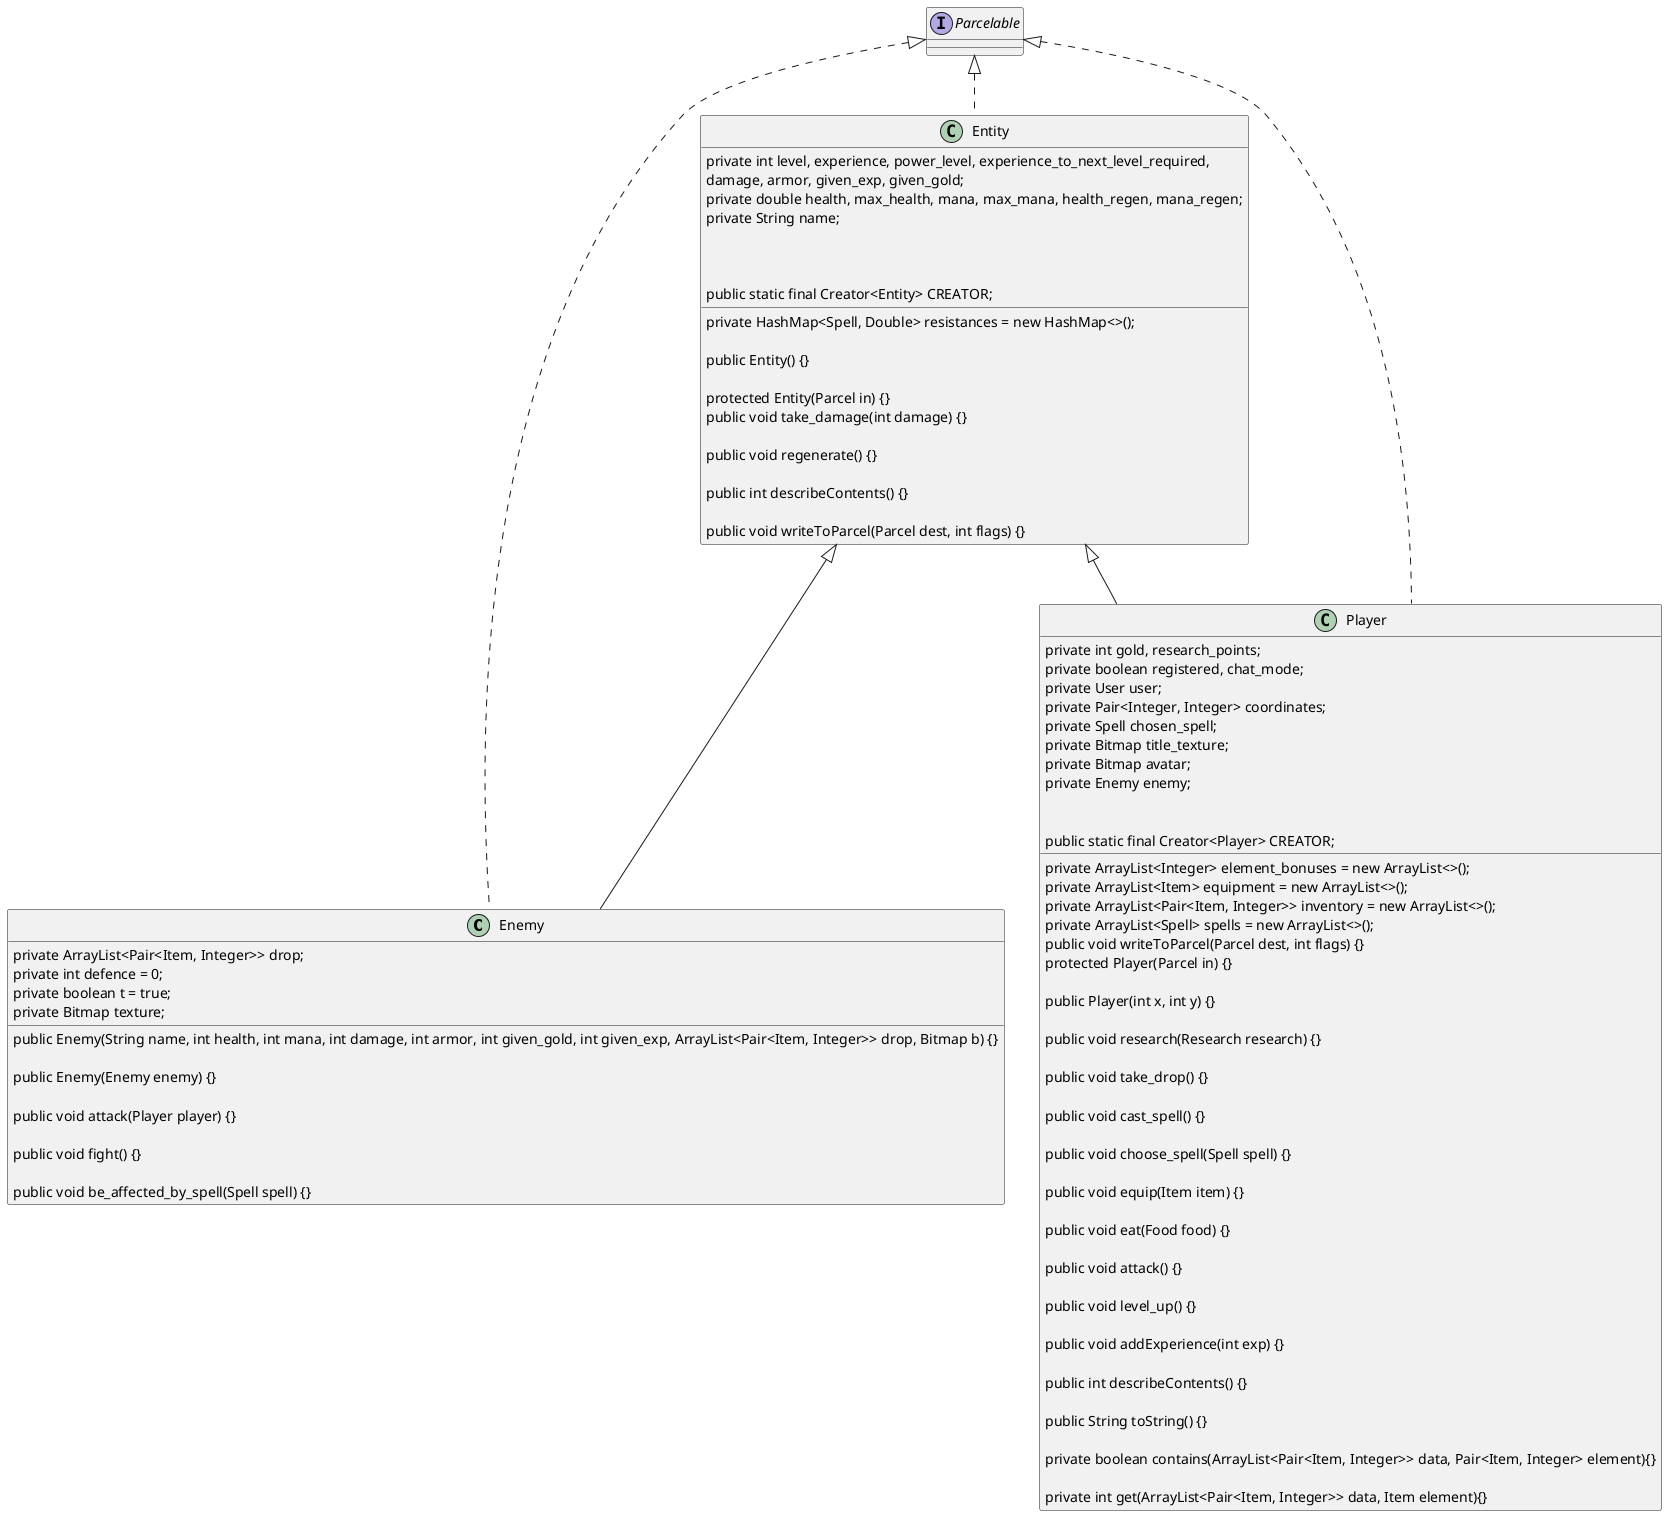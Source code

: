 @startuml
'https://plantuml.com/class-diagram
class Enemy extends Entity implements Parcelable {
    private ArrayList<Pair<Item, Integer>> drop;
    private int defence = 0;
    private boolean t = true;
    private Bitmap texture;

    public Enemy(String name, int health, int mana, int damage, int armor, int given_gold, int given_exp, ArrayList<Pair<Item, Integer>> drop, Bitmap b) {}

    public Enemy(Enemy enemy) {}

    public void attack(Player player) {}

    public void fight() {}

    public void be_affected_by_spell(Spell spell) {}
}

class Entity implements Parcelable {
    private int level, experience, power_level, experience_to_next_level_required,
            damage, armor, given_exp, given_gold;
    private double health, max_health, mana, max_mana, health_regen, mana_regen;
    private String name;
    private HashMap<Spell, Double> resistances = new HashMap<>();

    public Entity() {}

    protected Entity(Parcel in) {}

    public static final Creator<Entity> CREATOR;

    public void take_damage(int damage) {}

    public void regenerate() {}

    public int describeContents() {}

    public void writeToParcel(Parcel dest, int flags) {}
}

class Player extends Entity implements Parcelable {

    private int gold, research_points;
    private boolean registered, chat_mode;
    private User user;
    private ArrayList<Integer> element_bonuses = new ArrayList<>();
    private ArrayList<Item> equipment = new ArrayList<>();
    private ArrayList<Pair<Item, Integer>> inventory = new ArrayList<>();
    private ArrayList<Spell> spells = new ArrayList<>();
    private Pair<Integer, Integer> coordinates;
    private Spell chosen_spell;
    private Bitmap title_texture;
    private Bitmap avatar;
    private Enemy enemy;

    public void writeToParcel(Parcel dest, int flags) {}

    public static final Creator<Player> CREATOR;

    protected Player(Parcel in) {}

    public Player(int x, int y) {}

    public void research(Research research) {}

    public void take_drop() {}

    public void cast_spell() {}

    public void choose_spell(Spell spell) {}

    public void equip(Item item) {}

    public void eat(Food food) {}

    public void attack() {}

    public void level_up() {}

    public void addExperience(int exp) {}

    public int describeContents() {}

    public String toString() {}

    private boolean contains(ArrayList<Pair<Item, Integer>> data, Pair<Item, Integer> element){}

    private int get(ArrayList<Pair<Item, Integer>> data, Item element){}
}

@enduml